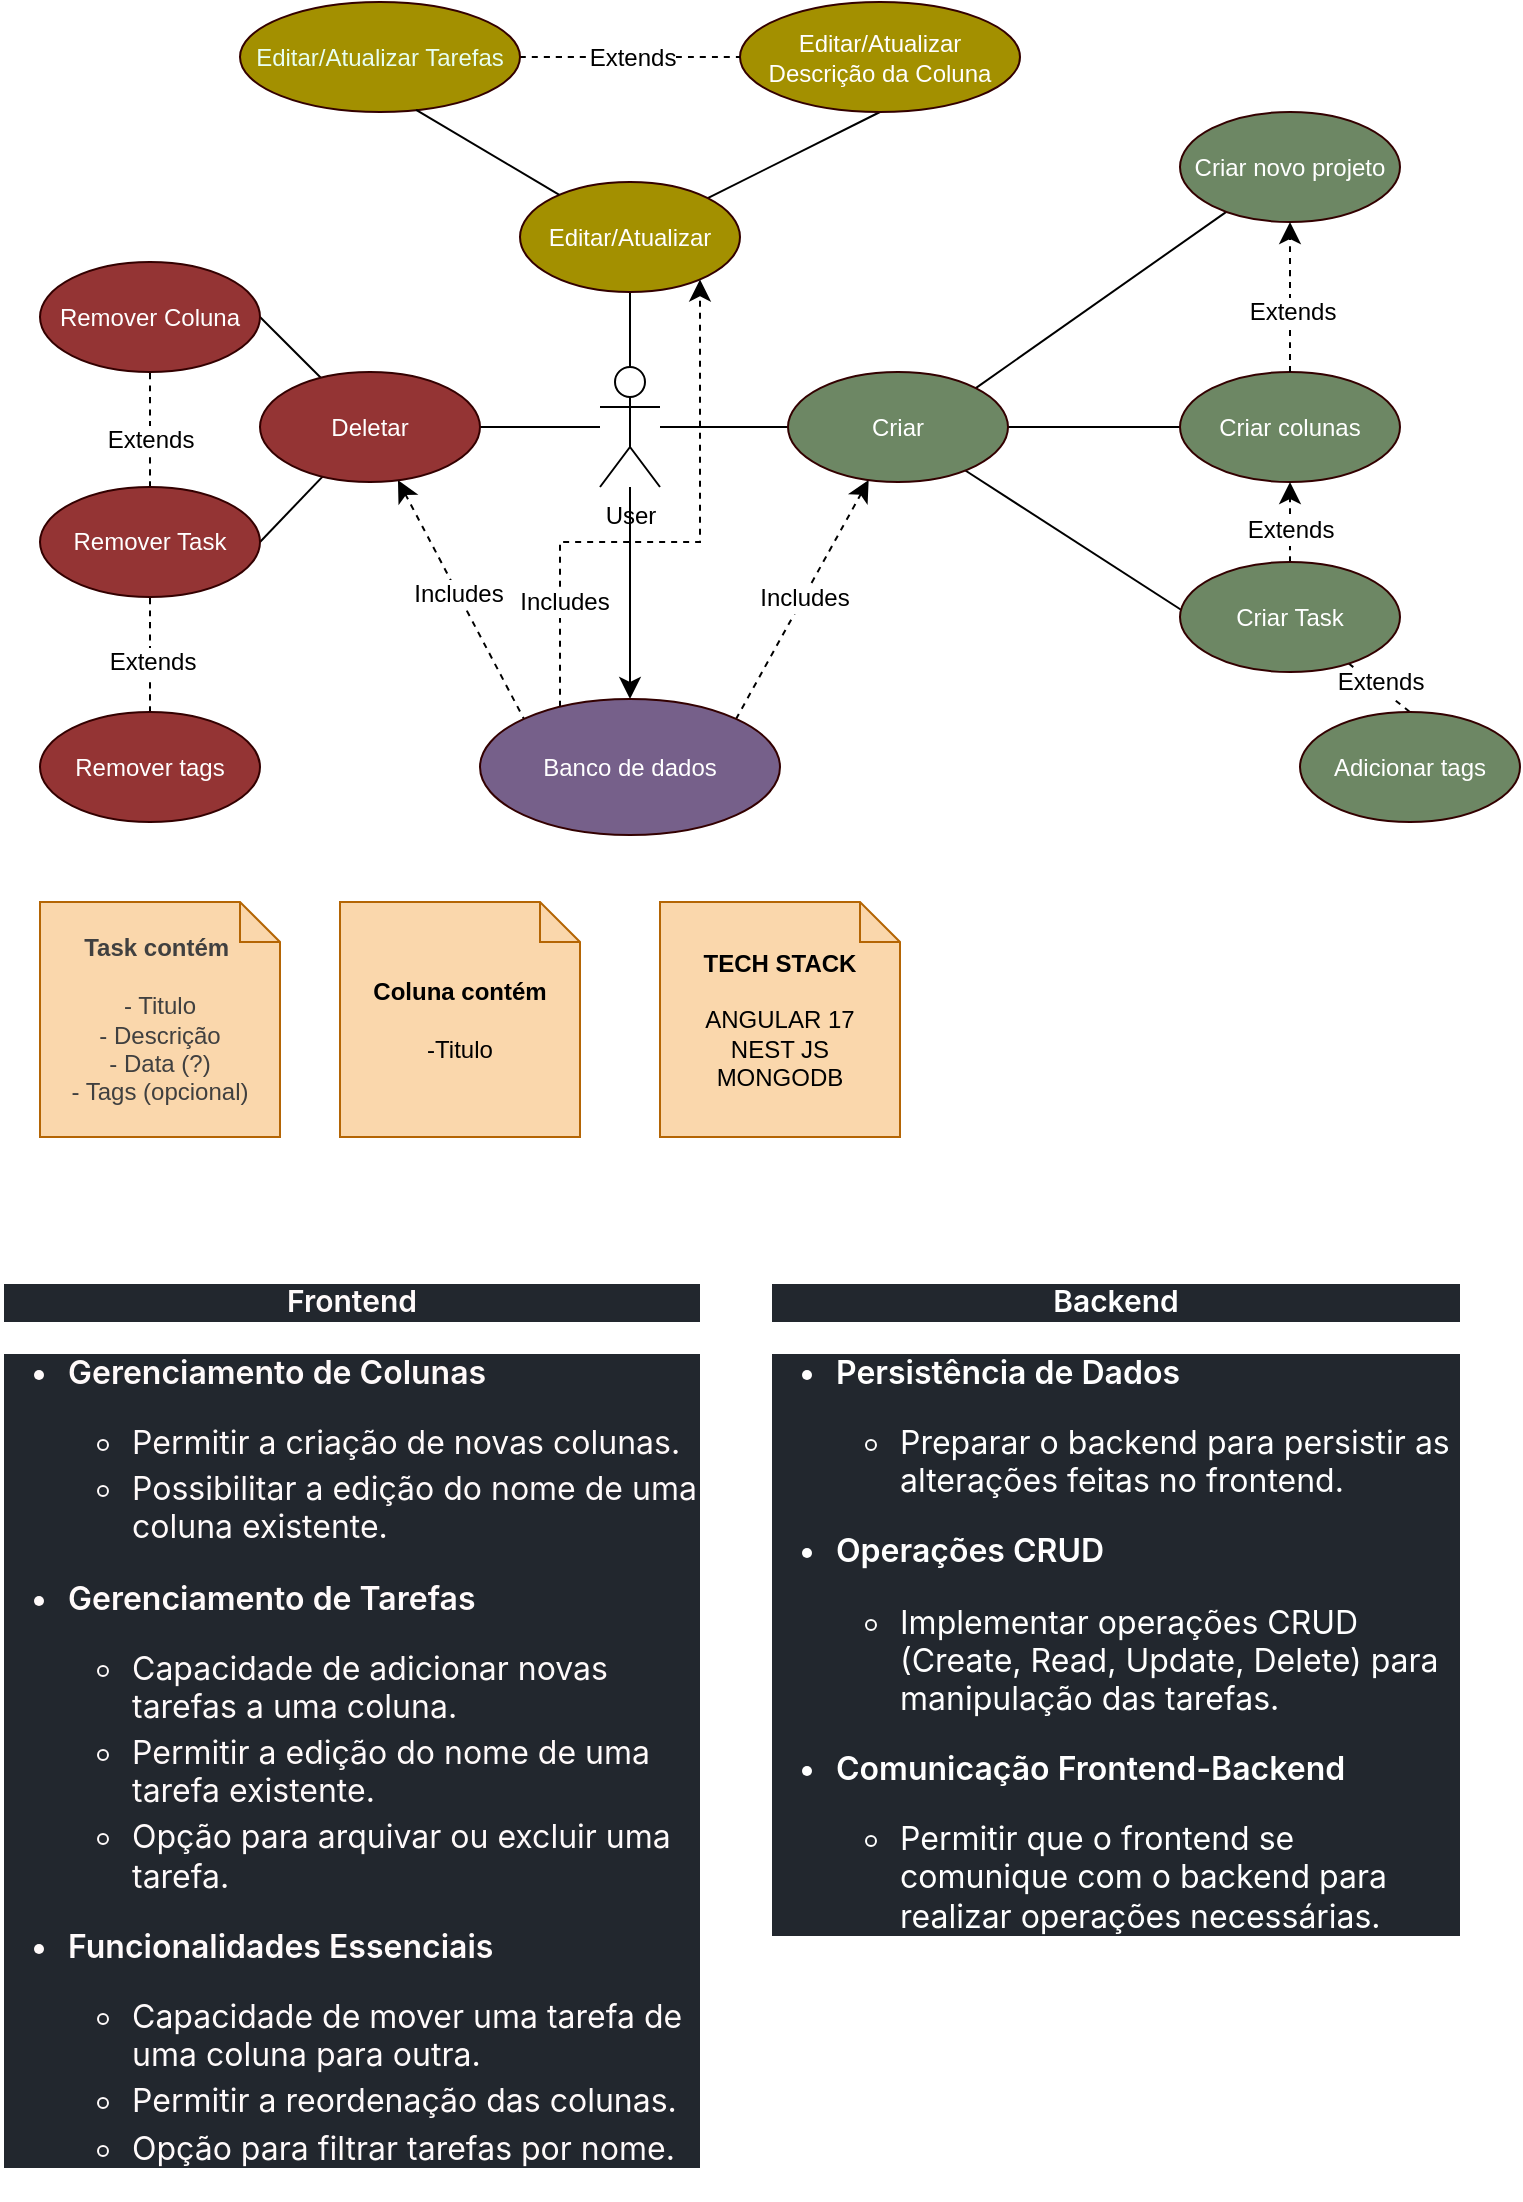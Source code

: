 <mxfile version="23.1.5" type="github">
  <diagram name="Página-1" id="bRA8RKCsJv3z7FLnGFfP">
    <mxGraphModel dx="1026" dy="615" grid="1" gridSize="10" guides="1" tooltips="1" connect="1" arrows="1" fold="1" page="1" pageScale="1" pageWidth="827" pageHeight="1169" math="0" shadow="0">
      <root>
        <mxCell id="0" />
        <mxCell id="1" parent="0" />
        <mxCell id="A_78D8oT7askTk93ZynL-14" style="edgeStyle=none;curved=1;rounded=0;orthogonalLoop=1;jettySize=auto;html=1;fontSize=12;endArrow=none;endFill=0;exitX=1;exitY=0;exitDx=0;exitDy=0;" parent="1" source="A_78D8oT7askTk93ZynL-78" target="A_78D8oT7askTk93ZynL-10" edge="1">
          <mxGeometry relative="1" as="geometry">
            <mxPoint x="480" y="210" as="sourcePoint" />
          </mxGeometry>
        </mxCell>
        <mxCell id="A_78D8oT7askTk93ZynL-48" style="edgeStyle=none;curved=1;rounded=0;orthogonalLoop=1;jettySize=auto;html=1;entryX=0;entryY=0.5;entryDx=0;entryDy=0;fontSize=12;startSize=8;endSize=8;endArrow=none;endFill=0;" parent="1" source="A_78D8oT7askTk93ZynL-78" edge="1">
          <mxGeometry relative="1" as="geometry">
            <mxPoint x="490" y="240" as="sourcePoint" />
            <mxPoint x="630" y="370" as="targetPoint" />
          </mxGeometry>
        </mxCell>
        <mxCell id="A_78D8oT7askTk93ZynL-81" style="edgeStyle=none;curved=1;rounded=0;orthogonalLoop=1;jettySize=auto;html=1;entryX=0;entryY=0.5;entryDx=0;entryDy=0;fontSize=12;startSize=8;endSize=8;endArrow=none;endFill=0;" parent="1" source="A_78D8oT7askTk93ZynL-3" target="A_78D8oT7askTk93ZynL-78" edge="1">
          <mxGeometry relative="1" as="geometry" />
        </mxCell>
        <mxCell id="A_78D8oT7askTk93ZynL-125" value="" style="edgeStyle=none;curved=1;rounded=0;orthogonalLoop=1;jettySize=auto;html=1;fontSize=12;startSize=8;endSize=8;" parent="1" source="A_78D8oT7askTk93ZynL-3" target="A_78D8oT7askTk93ZynL-102" edge="1">
          <mxGeometry relative="1" as="geometry" />
        </mxCell>
        <mxCell id="A_78D8oT7askTk93ZynL-3" value="User" style="shape=umlActor;verticalLabelPosition=bottom;verticalAlign=top;html=1;" parent="1" vertex="1">
          <mxGeometry x="330" y="242.5" width="30" height="60" as="geometry" />
        </mxCell>
        <mxCell id="A_78D8oT7askTk93ZynL-10" value="Criar novo projeto" style="ellipse;whiteSpace=wrap;html=1;fillColor=#6d8764;strokeColor=#330000;aspect=fixed;fontColor=#ffffff;" parent="1" vertex="1">
          <mxGeometry x="620" y="115" width="110" height="55" as="geometry" />
        </mxCell>
        <mxCell id="A_78D8oT7askTk93ZynL-80" style="edgeStyle=none;curved=1;rounded=0;orthogonalLoop=1;jettySize=auto;html=1;exitX=0;exitY=0.5;exitDx=0;exitDy=0;entryX=1;entryY=0.5;entryDx=0;entryDy=0;fontSize=12;startSize=8;endSize=8;endArrow=none;endFill=0;" parent="1" source="A_78D8oT7askTk93ZynL-16" target="A_78D8oT7askTk93ZynL-78" edge="1">
          <mxGeometry relative="1" as="geometry" />
        </mxCell>
        <mxCell id="A_78D8oT7askTk93ZynL-16" value="Criar&amp;nbsp;colunas" style="ellipse;whiteSpace=wrap;html=1;fillColor=#6d8764;strokeColor=#330000;fontColor=#ffffff;" parent="1" vertex="1">
          <mxGeometry x="620" y="245" width="110" height="55" as="geometry" />
        </mxCell>
        <mxCell id="A_78D8oT7askTk93ZynL-42" style="edgeStyle=none;curved=1;rounded=0;orthogonalLoop=1;jettySize=auto;html=1;fontSize=12;startSize=8;endSize=8;dashed=1;endArrow=classic;endFill=1;" parent="1" source="A_78D8oT7askTk93ZynL-18" target="A_78D8oT7askTk93ZynL-16" edge="1">
          <mxGeometry relative="1" as="geometry" />
        </mxCell>
        <mxCell id="A_78D8oT7askTk93ZynL-94" value="Extends" style="edgeLabel;html=1;align=center;verticalAlign=middle;resizable=0;points=[];fontSize=12;" parent="A_78D8oT7askTk93ZynL-42" vertex="1" connectable="0">
          <mxGeometry x="-0.2" relative="1" as="geometry">
            <mxPoint as="offset" />
          </mxGeometry>
        </mxCell>
        <mxCell id="A_78D8oT7askTk93ZynL-101" style="edgeStyle=none;curved=1;rounded=0;orthogonalLoop=1;jettySize=auto;html=1;entryX=0.5;entryY=0;entryDx=0;entryDy=0;fontSize=12;startSize=8;endSize=8;endArrow=none;endFill=0;dashed=1;" parent="1" source="A_78D8oT7askTk93ZynL-18" target="A_78D8oT7askTk93ZynL-100" edge="1">
          <mxGeometry relative="1" as="geometry" />
        </mxCell>
        <mxCell id="A_78D8oT7askTk93ZynL-112" value="Extends" style="edgeLabel;html=1;align=center;verticalAlign=middle;resizable=0;points=[];fontSize=12;" parent="A_78D8oT7askTk93ZynL-101" vertex="1" connectable="0">
          <mxGeometry x="-0.107" y="3" relative="1" as="geometry">
            <mxPoint as="offset" />
          </mxGeometry>
        </mxCell>
        <mxCell id="A_78D8oT7askTk93ZynL-18" value="Criar Task" style="ellipse;whiteSpace=wrap;html=1;fillColor=#6d8764;strokeColor=#330000;fontColor=#ffffff;" parent="1" vertex="1">
          <mxGeometry x="620" y="340" width="110" height="55" as="geometry" />
        </mxCell>
        <mxCell id="A_78D8oT7askTk93ZynL-45" style="edgeStyle=none;curved=1;rounded=0;orthogonalLoop=1;jettySize=auto;html=1;fontSize=12;startSize=8;endSize=8;dashed=1;endArrow=classic;endFill=1;exitX=0.5;exitY=0;exitDx=0;exitDy=0;" parent="1" source="A_78D8oT7askTk93ZynL-16" target="A_78D8oT7askTk93ZynL-10" edge="1">
          <mxGeometry relative="1" as="geometry">
            <mxPoint x="664.57" y="257.5" as="sourcePoint" />
            <mxPoint x="664.57" y="192.5" as="targetPoint" />
          </mxGeometry>
        </mxCell>
        <mxCell id="A_78D8oT7askTk93ZynL-95" value="Extends" style="edgeLabel;html=1;align=center;verticalAlign=middle;resizable=0;points=[];fontSize=12;" parent="A_78D8oT7askTk93ZynL-45" vertex="1" connectable="0">
          <mxGeometry x="-0.191" y="-1" relative="1" as="geometry">
            <mxPoint as="offset" />
          </mxGeometry>
        </mxCell>
        <mxCell id="A_78D8oT7askTk93ZynL-103" style="edgeStyle=none;curved=1;rounded=0;orthogonalLoop=1;jettySize=auto;html=1;entryX=1;entryY=0;entryDx=0;entryDy=0;fontSize=12;startSize=8;endSize=8;dashed=1;endArrow=none;endFill=0;startArrow=classic;startFill=1;" parent="1" source="A_78D8oT7askTk93ZynL-78" target="A_78D8oT7askTk93ZynL-102" edge="1">
          <mxGeometry relative="1" as="geometry" />
        </mxCell>
        <mxCell id="A_78D8oT7askTk93ZynL-110" value="Includes" style="edgeLabel;html=1;align=center;verticalAlign=middle;resizable=0;points=[];fontSize=12;" parent="A_78D8oT7askTk93ZynL-103" vertex="1" connectable="0">
          <mxGeometry x="-0.011" relative="1" as="geometry">
            <mxPoint as="offset" />
          </mxGeometry>
        </mxCell>
        <mxCell id="A_78D8oT7askTk93ZynL-78" value="Criar" style="ellipse;whiteSpace=wrap;html=1;fillColor=#6d8764;strokeColor=#330000;fontColor=#ffffff;" parent="1" vertex="1">
          <mxGeometry x="424" y="245" width="110" height="55" as="geometry" />
        </mxCell>
        <mxCell id="A_78D8oT7askTk93ZynL-85" style="edgeStyle=none;curved=1;rounded=0;orthogonalLoop=1;jettySize=auto;html=1;fontSize=12;startSize=8;endSize=8;endArrow=none;endFill=0;" parent="1" source="A_78D8oT7askTk93ZynL-82" target="A_78D8oT7askTk93ZynL-3" edge="1">
          <mxGeometry relative="1" as="geometry" />
        </mxCell>
        <mxCell id="A_78D8oT7askTk93ZynL-88" style="edgeStyle=none;curved=1;rounded=0;orthogonalLoop=1;jettySize=auto;html=1;entryX=0.5;entryY=1;entryDx=0;entryDy=0;fontSize=12;startSize=8;endSize=8;endArrow=none;endFill=0;" parent="1" source="A_78D8oT7askTk93ZynL-82" target="A_78D8oT7askTk93ZynL-86" edge="1">
          <mxGeometry relative="1" as="geometry" />
        </mxCell>
        <mxCell id="A_78D8oT7askTk93ZynL-82" value="&lt;font color=&quot;#ffffff&quot;&gt;Editar/Atualizar&lt;/font&gt;" style="ellipse;whiteSpace=wrap;html=1;fillColor=#A39000;strokeColor=#330000;fontColor=#000000;" parent="1" vertex="1">
          <mxGeometry x="290" y="150" width="110" height="55" as="geometry" />
        </mxCell>
        <mxCell id="A_78D8oT7askTk93ZynL-84" style="edgeStyle=none;curved=1;rounded=0;orthogonalLoop=1;jettySize=auto;html=1;fontSize=12;startSize=8;endSize=8;endArrow=none;endFill=0;" parent="1" source="A_78D8oT7askTk93ZynL-83" target="A_78D8oT7askTk93ZynL-3" edge="1">
          <mxGeometry relative="1" as="geometry" />
        </mxCell>
        <mxCell id="A_78D8oT7askTk93ZynL-98" style="edgeStyle=none;curved=1;rounded=0;orthogonalLoop=1;jettySize=auto;html=1;entryX=1;entryY=0.5;entryDx=0;entryDy=0;fontSize=12;startSize=8;endSize=8;endArrow=none;endFill=0;" parent="1" source="A_78D8oT7askTk93ZynL-83" target="A_78D8oT7askTk93ZynL-91" edge="1">
          <mxGeometry relative="1" as="geometry" />
        </mxCell>
        <mxCell id="A_78D8oT7askTk93ZynL-99" style="edgeStyle=none;curved=1;rounded=0;orthogonalLoop=1;jettySize=auto;html=1;entryX=1;entryY=0.5;entryDx=0;entryDy=0;fontSize=12;startSize=8;endSize=8;endArrow=none;endFill=0;" parent="1" source="A_78D8oT7askTk93ZynL-83" target="A_78D8oT7askTk93ZynL-90" edge="1">
          <mxGeometry relative="1" as="geometry" />
        </mxCell>
        <mxCell id="A_78D8oT7askTk93ZynL-104" style="edgeStyle=none;curved=1;rounded=0;orthogonalLoop=1;jettySize=auto;html=1;entryX=0;entryY=0;entryDx=0;entryDy=0;fontSize=12;startSize=8;endSize=8;dashed=1;endArrow=none;endFill=0;startArrow=classic;startFill=1;" parent="1" source="A_78D8oT7askTk93ZynL-83" target="A_78D8oT7askTk93ZynL-102" edge="1">
          <mxGeometry relative="1" as="geometry" />
        </mxCell>
        <mxCell id="A_78D8oT7askTk93ZynL-111" value="Includes" style="edgeLabel;html=1;align=center;verticalAlign=middle;resizable=0;points=[];fontSize=12;" parent="A_78D8oT7askTk93ZynL-104" vertex="1" connectable="0">
          <mxGeometry x="-0.046" relative="1" as="geometry">
            <mxPoint as="offset" />
          </mxGeometry>
        </mxCell>
        <mxCell id="A_78D8oT7askTk93ZynL-83" value="Deletar" style="ellipse;whiteSpace=wrap;html=1;fillColor=#943434;strokeColor=#330000;fontColor=#ffffff;" parent="1" vertex="1">
          <mxGeometry x="160" y="245" width="110" height="55" as="geometry" />
        </mxCell>
        <mxCell id="A_78D8oT7askTk93ZynL-86" value="&lt;font color=&quot;#ffffff&quot;&gt;Editar/Atualizar Descrição da Coluna&lt;/font&gt;" style="ellipse;whiteSpace=wrap;html=1;fillColor=#A39000;strokeColor=#330000;fontColor=#000000;" parent="1" vertex="1">
          <mxGeometry x="400" y="60" width="140" height="55" as="geometry" />
        </mxCell>
        <mxCell id="A_78D8oT7askTk93ZynL-96" style="edgeStyle=none;curved=1;rounded=0;orthogonalLoop=1;jettySize=auto;html=1;entryX=0;entryY=0.5;entryDx=0;entryDy=0;fontSize=12;startSize=8;endSize=8;dashed=1;endArrow=none;endFill=0;" parent="1" source="A_78D8oT7askTk93ZynL-87" target="A_78D8oT7askTk93ZynL-86" edge="1">
          <mxGeometry relative="1" as="geometry" />
        </mxCell>
        <mxCell id="A_78D8oT7askTk93ZynL-97" value="Extends" style="edgeLabel;html=1;align=center;verticalAlign=middle;resizable=0;points=[];fontSize=12;" parent="A_78D8oT7askTk93ZynL-96" vertex="1" connectable="0">
          <mxGeometry x="-0.156" y="-4" relative="1" as="geometry">
            <mxPoint x="9" y="-4" as="offset" />
          </mxGeometry>
        </mxCell>
        <mxCell id="A_78D8oT7askTk93ZynL-87" value="&lt;font color=&quot;#e8fff1&quot;&gt;Editar/Atualizar Tarefas&lt;/font&gt;" style="ellipse;whiteSpace=wrap;html=1;fillColor=#A39000;strokeColor=#330000;fontColor=#000000;" parent="1" vertex="1">
          <mxGeometry x="150" y="60" width="140" height="55" as="geometry" />
        </mxCell>
        <mxCell id="A_78D8oT7askTk93ZynL-89" style="edgeStyle=none;curved=1;rounded=0;orthogonalLoop=1;jettySize=auto;html=1;entryX=0.629;entryY=0.98;entryDx=0;entryDy=0;entryPerimeter=0;fontSize=12;startSize=8;endSize=8;endArrow=none;endFill=0;" parent="1" source="A_78D8oT7askTk93ZynL-82" target="A_78D8oT7askTk93ZynL-87" edge="1">
          <mxGeometry relative="1" as="geometry" />
        </mxCell>
        <mxCell id="A_78D8oT7askTk93ZynL-92" style="edgeStyle=none;curved=1;rounded=0;orthogonalLoop=1;jettySize=auto;html=1;entryX=0.5;entryY=1;entryDx=0;entryDy=0;fontSize=12;startSize=8;endSize=8;endArrow=none;endFill=0;dashed=1;" parent="1" source="A_78D8oT7askTk93ZynL-90" target="A_78D8oT7askTk93ZynL-91" edge="1">
          <mxGeometry relative="1" as="geometry" />
        </mxCell>
        <mxCell id="A_78D8oT7askTk93ZynL-93" value="Extends" style="edgeLabel;html=1;align=center;verticalAlign=middle;resizable=0;points=[];fontSize=12;" parent="A_78D8oT7askTk93ZynL-92" vertex="1" connectable="0">
          <mxGeometry x="-0.186" relative="1" as="geometry">
            <mxPoint as="offset" />
          </mxGeometry>
        </mxCell>
        <mxCell id="A_78D8oT7askTk93ZynL-90" value="Remover Task" style="ellipse;whiteSpace=wrap;html=1;fillColor=#943434;strokeColor=#330000;fontColor=#ffffff;" parent="1" vertex="1">
          <mxGeometry x="50" y="302.5" width="110" height="55" as="geometry" />
        </mxCell>
        <mxCell id="A_78D8oT7askTk93ZynL-91" value="Remover Coluna" style="ellipse;whiteSpace=wrap;html=1;fillColor=#943434;strokeColor=#330000;fontColor=#ffffff;" parent="1" vertex="1">
          <mxGeometry x="50" y="190" width="110" height="55" as="geometry" />
        </mxCell>
        <mxCell id="A_78D8oT7askTk93ZynL-100" value="Adicionar tags" style="ellipse;whiteSpace=wrap;html=1;fillColor=#6d8764;strokeColor=#330000;fontColor=#ffffff;" parent="1" vertex="1">
          <mxGeometry x="680" y="415" width="110" height="55" as="geometry" />
        </mxCell>
        <mxCell id="A_78D8oT7askTk93ZynL-120" style="edgeStyle=orthogonalEdgeStyle;rounded=0;orthogonalLoop=1;jettySize=auto;html=1;fontSize=12;startSize=8;endSize=8;dashed=1;" parent="1" source="A_78D8oT7askTk93ZynL-102" target="A_78D8oT7askTk93ZynL-82" edge="1">
          <mxGeometry relative="1" as="geometry">
            <Array as="points">
              <mxPoint x="310" y="330" />
              <mxPoint x="380" y="330" />
            </Array>
          </mxGeometry>
        </mxCell>
        <mxCell id="A_78D8oT7askTk93ZynL-124" value="Includes" style="edgeLabel;html=1;align=center;verticalAlign=middle;resizable=0;points=[];fontSize=12;" parent="A_78D8oT7askTk93ZynL-120" vertex="1" connectable="0">
          <mxGeometry x="-0.588" y="-2" relative="1" as="geometry">
            <mxPoint y="6" as="offset" />
          </mxGeometry>
        </mxCell>
        <mxCell id="A_78D8oT7askTk93ZynL-102" value="Banco de dados" style="ellipse;whiteSpace=wrap;html=1;fillColor=#76608a;strokeColor=#330000;fontColor=#ffffff;" parent="1" vertex="1">
          <mxGeometry x="270" y="408.5" width="150" height="68" as="geometry" />
        </mxCell>
        <mxCell id="A_78D8oT7askTk93ZynL-114" style="edgeStyle=none;curved=1;rounded=0;orthogonalLoop=1;jettySize=auto;html=1;entryX=0.5;entryY=1;entryDx=0;entryDy=0;fontSize=12;startSize=8;endSize=8;endArrow=none;endFill=0;dashed=1;" parent="1" source="A_78D8oT7askTk93ZynL-113" target="A_78D8oT7askTk93ZynL-90" edge="1">
          <mxGeometry relative="1" as="geometry" />
        </mxCell>
        <mxCell id="A_78D8oT7askTk93ZynL-118" value="Extends" style="edgeLabel;html=1;align=center;verticalAlign=middle;resizable=0;points=[];fontSize=12;" parent="A_78D8oT7askTk93ZynL-114" vertex="1" connectable="0">
          <mxGeometry x="-0.073" y="-1" relative="1" as="geometry">
            <mxPoint y="1" as="offset" />
          </mxGeometry>
        </mxCell>
        <mxCell id="A_78D8oT7askTk93ZynL-113" value="Remover tags" style="ellipse;whiteSpace=wrap;html=1;fillColor=#943434;strokeColor=#330000;fontColor=#ffffff;" parent="1" vertex="1">
          <mxGeometry x="50" y="415" width="110" height="55" as="geometry" />
        </mxCell>
        <mxCell id="A_78D8oT7askTk93ZynL-115" value="&lt;b&gt;Coluna contém&lt;br&gt;&lt;/b&gt;&lt;br&gt;-Titulo" style="shape=note;size=20;whiteSpace=wrap;html=1;fillColor=#fad7ac;strokeColor=#b46504;" parent="1" vertex="1">
          <mxGeometry x="200" y="510" width="120" height="117.5" as="geometry" />
        </mxCell>
        <mxCell id="Y-GGuCV96gfVqSrOxsrH-1" value="&lt;font color=&quot;#404040&quot;&gt;&lt;br&gt;&lt;b&gt;Task contém&amp;nbsp;&lt;br&gt;&lt;/b&gt;&lt;br&gt;- Titulo&lt;br&gt;- Descrição&lt;br&gt;- Data (?)&lt;br&gt;- Tags (opcional)&lt;/font&gt;&lt;div&gt;&lt;br&gt;&lt;/div&gt;" style="shape=note;size=20;whiteSpace=wrap;html=1;fillColor=#fad7ac;strokeColor=#b46504;" vertex="1" parent="1">
          <mxGeometry x="50" y="510" width="120" height="117.5" as="geometry" />
        </mxCell>
        <mxCell id="Y-GGuCV96gfVqSrOxsrH-2" value="&lt;b&gt;TECH STACK&lt;br&gt;&lt;/b&gt;&lt;br&gt;ANGULAR 17&lt;br&gt;NEST JS&lt;br&gt;MONGODB" style="shape=note;size=20;whiteSpace=wrap;html=1;fillColor=#fad7ac;strokeColor=#b46504;" vertex="1" parent="1">
          <mxGeometry x="360" y="510" width="120" height="117.5" as="geometry" />
        </mxCell>
        <mxCell id="Y-GGuCV96gfVqSrOxsrH-7" value="&lt;h3 style=&quot;text-align: center; box-sizing: border-box; margin-top: 24px; margin-bottom: 16px; font-size: 1.25em; font-weight: var(--base-text-weight-semibold, 600); line-height: 1.25; font-family: -apple-system, BlinkMacSystemFont, &amp;quot;Segoe UI&amp;quot;, &amp;quot;Noto Sans&amp;quot;, Helvetica, Arial, sans-serif, &amp;quot;Apple Color Emoji&amp;quot;, &amp;quot;Segoe UI Emoji&amp;quot;; font-style: normal; font-variant-ligatures: normal; font-variant-caps: normal; letter-spacing: normal; orphans: 2; text-indent: 0px; text-transform: none; widows: 2; word-spacing: 0px; -webkit-text-stroke-width: 0px; text-decoration-thickness: initial; text-decoration-style: initial; text-decoration-color: initial; background-color: rgb(34, 39, 46);&quot; dir=&quot;auto&quot; tabindex=&quot;-1&quot;&gt;Frontend&lt;/h3&gt;&lt;ul style=&quot;box-sizing: border-box; padding-left: 2em; margin-top: 0px; margin-bottom: 16px; font-family: -apple-system, BlinkMacSystemFont, &amp;quot;Segoe UI&amp;quot;, &amp;quot;Noto Sans&amp;quot;, Helvetica, Arial, sans-serif, &amp;quot;Apple Color Emoji&amp;quot;, &amp;quot;Segoe UI Emoji&amp;quot;; font-size: 16px; font-style: normal; font-variant-ligatures: normal; font-variant-caps: normal; font-weight: 400; letter-spacing: normal; orphans: 2; text-align: start; text-indent: 0px; text-transform: none; widows: 2; word-spacing: 0px; -webkit-text-stroke-width: 0px; text-decoration-thickness: initial; text-decoration-style: initial; text-decoration-color: initial; background-color: rgb(34, 39, 46);&quot; dir=&quot;auto&quot;&gt;&lt;li style=&quot;box-sizing: border-box;&quot;&gt;&lt;p style=&quot;box-sizing: border-box; margin-top: 16px; margin-bottom: 16px;&quot; dir=&quot;auto&quot;&gt;&lt;strong style=&quot;box-sizing: border-box; font-weight: var(--base-text-weight-semibold, 600);&quot;&gt;Gerenciamento de Colunas&lt;/strong&gt;&lt;/p&gt;&lt;ul style=&quot;box-sizing: border-box; padding-left: 2em; margin-top: 0px; margin-bottom: 0px;&quot; dir=&quot;auto&quot;&gt;&lt;li style=&quot;box-sizing: border-box;&quot;&gt;Permitir a criação de novas colunas.&lt;/li&gt;&lt;li style=&quot;box-sizing: border-box; margin-top: 0.25em;&quot;&gt;Possibilitar a edição do nome de uma coluna existente.&lt;/li&gt;&lt;/ul&gt;&lt;/li&gt;&lt;li style=&quot;box-sizing: border-box; margin-top: 0.25em;&quot;&gt;&lt;p style=&quot;box-sizing: border-box; margin-top: 16px; margin-bottom: 16px;&quot; dir=&quot;auto&quot;&gt;&lt;strong style=&quot;box-sizing: border-box; font-weight: var(--base-text-weight-semibold, 600);&quot;&gt;Gerenciamento de Tarefas&lt;/strong&gt;&lt;/p&gt;&lt;ul style=&quot;box-sizing: border-box; padding-left: 2em; margin-top: 0px; margin-bottom: 0px;&quot; dir=&quot;auto&quot;&gt;&lt;li style=&quot;box-sizing: border-box;&quot;&gt;Capacidade de adicionar novas tarefas a uma coluna.&lt;/li&gt;&lt;li style=&quot;box-sizing: border-box; margin-top: 0.25em;&quot;&gt;Permitir a edição do nome de uma tarefa existente.&lt;/li&gt;&lt;li style=&quot;box-sizing: border-box; margin-top: 0.25em;&quot;&gt;Opção para arquivar ou excluir uma tarefa.&lt;/li&gt;&lt;/ul&gt;&lt;/li&gt;&lt;li style=&quot;box-sizing: border-box; margin-top: 0.25em;&quot;&gt;&lt;p style=&quot;box-sizing: border-box; margin-top: 16px; margin-bottom: 16px;&quot; dir=&quot;auto&quot;&gt;&lt;strong style=&quot;box-sizing: border-box; font-weight: var(--base-text-weight-semibold, 600);&quot;&gt;Funcionalidades Essenciais&lt;/strong&gt;&lt;/p&gt;&lt;ul style=&quot;box-sizing: border-box; padding-left: 2em; margin-top: 0px; margin-bottom: 0px;&quot; dir=&quot;auto&quot;&gt;&lt;li style=&quot;box-sizing: border-box;&quot;&gt;Capacidade de mover uma tarefa de uma coluna para outra.&lt;/li&gt;&lt;li style=&quot;box-sizing: border-box; margin-top: 0.25em;&quot;&gt;Permitir a reordenação das colunas.&lt;/li&gt;&lt;li style=&quot;box-sizing: border-box; margin-top: 0.25em;&quot;&gt;Opção para filtrar tarefas por nome.&lt;/li&gt;&lt;/ul&gt;&lt;/li&gt;&lt;/ul&gt;" style="text;whiteSpace=wrap;html=1;fontColor=#FFFAFA;" vertex="1" parent="1">
          <mxGeometry x="30" y="670" width="350" height="480" as="geometry" />
        </mxCell>
        <mxCell id="Y-GGuCV96gfVqSrOxsrH-8" value="&lt;h3 style=&quot;text-align: center; box-sizing: border-box; margin-top: 24px; margin-bottom: 16px; font-size: 1.25em; font-weight: var(--base-text-weight-semibold, 600); line-height: 1.25; font-family: -apple-system, BlinkMacSystemFont, &amp;quot;Segoe UI&amp;quot;, &amp;quot;Noto Sans&amp;quot;, Helvetica, Arial, sans-serif, &amp;quot;Apple Color Emoji&amp;quot;, &amp;quot;Segoe UI Emoji&amp;quot;; font-style: normal; font-variant-ligatures: normal; font-variant-caps: normal; letter-spacing: normal; orphans: 2; text-indent: 0px; text-transform: none; widows: 2; word-spacing: 0px; -webkit-text-stroke-width: 0px; background-color: rgb(34, 39, 46); text-decoration-thickness: initial; text-decoration-style: initial; text-decoration-color: initial;&quot; dir=&quot;auto&quot; tabindex=&quot;-1&quot;&gt;Backend&lt;/h3&gt;&lt;ul style=&quot;box-sizing: border-box; padding-left: 2em; margin-top: 0px; margin-bottom: 16px; font-family: -apple-system, BlinkMacSystemFont, &amp;quot;Segoe UI&amp;quot;, &amp;quot;Noto Sans&amp;quot;, Helvetica, Arial, sans-serif, &amp;quot;Apple Color Emoji&amp;quot;, &amp;quot;Segoe UI Emoji&amp;quot;; font-size: 16px; font-style: normal; font-variant-ligatures: normal; font-variant-caps: normal; font-weight: 400; letter-spacing: normal; orphans: 2; text-align: start; text-indent: 0px; text-transform: none; widows: 2; word-spacing: 0px; -webkit-text-stroke-width: 0px; background-color: rgb(34, 39, 46); text-decoration-thickness: initial; text-decoration-style: initial; text-decoration-color: initial;&quot; dir=&quot;auto&quot;&gt;&lt;li style=&quot;box-sizing: border-box;&quot;&gt;&lt;p style=&quot;box-sizing: border-box; margin-top: 16px; margin-bottom: 16px;&quot; dir=&quot;auto&quot;&gt;&lt;strong style=&quot;box-sizing: border-box; font-weight: var(--base-text-weight-semibold, 600);&quot;&gt;Persistência de Dados&lt;/strong&gt;&lt;/p&gt;&lt;ul style=&quot;box-sizing: border-box; padding-left: 2em; margin-top: 0px; margin-bottom: 0px;&quot; dir=&quot;auto&quot;&gt;&lt;li style=&quot;box-sizing: border-box;&quot;&gt;Preparar o backend para persistir as alterações feitas no frontend.&lt;/li&gt;&lt;/ul&gt;&lt;/li&gt;&lt;li style=&quot;box-sizing: border-box; margin-top: 0.25em;&quot;&gt;&lt;p style=&quot;box-sizing: border-box; margin-top: 16px; margin-bottom: 16px;&quot; dir=&quot;auto&quot;&gt;&lt;strong style=&quot;box-sizing: border-box; font-weight: var(--base-text-weight-semibold, 600);&quot;&gt;Operações CRUD&lt;/strong&gt;&lt;/p&gt;&lt;ul style=&quot;box-sizing: border-box; padding-left: 2em; margin-top: 0px; margin-bottom: 0px;&quot; dir=&quot;auto&quot;&gt;&lt;li style=&quot;box-sizing: border-box;&quot;&gt;Implementar operações CRUD (Create, Read, Update, Delete) para manipulação das tarefas.&lt;/li&gt;&lt;/ul&gt;&lt;/li&gt;&lt;li style=&quot;box-sizing: border-box; margin-top: 0.25em;&quot;&gt;&lt;p style=&quot;box-sizing: border-box; margin-top: 16px; margin-bottom: 16px;&quot; dir=&quot;auto&quot;&gt;&lt;strong style=&quot;box-sizing: border-box; font-weight: var(--base-text-weight-semibold, 600);&quot;&gt;Comunicação Frontend-Backend&lt;/strong&gt;&lt;/p&gt;&lt;ul style=&quot;box-sizing: border-box; padding-left: 2em; margin-top: 0px; margin-bottom: 0px;&quot; dir=&quot;auto&quot;&gt;&lt;li style=&quot;box-sizing: border-box;&quot;&gt;Permitir que o frontend se comunique com o backend para realizar operações necessárias.&lt;/li&gt;&lt;/ul&gt;&lt;/li&gt;&lt;/ul&gt;" style="text;whiteSpace=wrap;html=1;fontColor=#FFFFFF;" vertex="1" parent="1">
          <mxGeometry x="414" y="670" width="346" height="360" as="geometry" />
        </mxCell>
      </root>
    </mxGraphModel>
  </diagram>
</mxfile>
